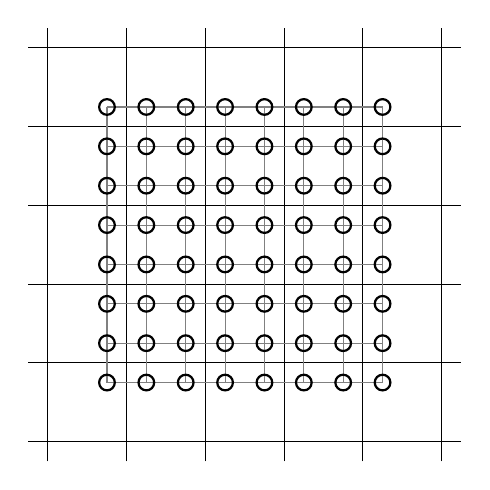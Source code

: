 \begin{tikzpicture}[
	scale=1.0,
	fine/.style={circle,draw=black,thick,inner sep=2},
]

\draw[step=1.0,black] (0.75,0.75) grid (6.25,6.25);
\draw[step=0.5,gray,thin,xshift=1.75cm,yshift=1.75cm] (0,0) grid (3.5,3.5);

\foreach \x in {0,...,7}
	\foreach \y in {0,...,7}
		\node[fine] at (1.75+0.5*\x,1.75+0.5*\y){ };
\end{tikzpicture}

